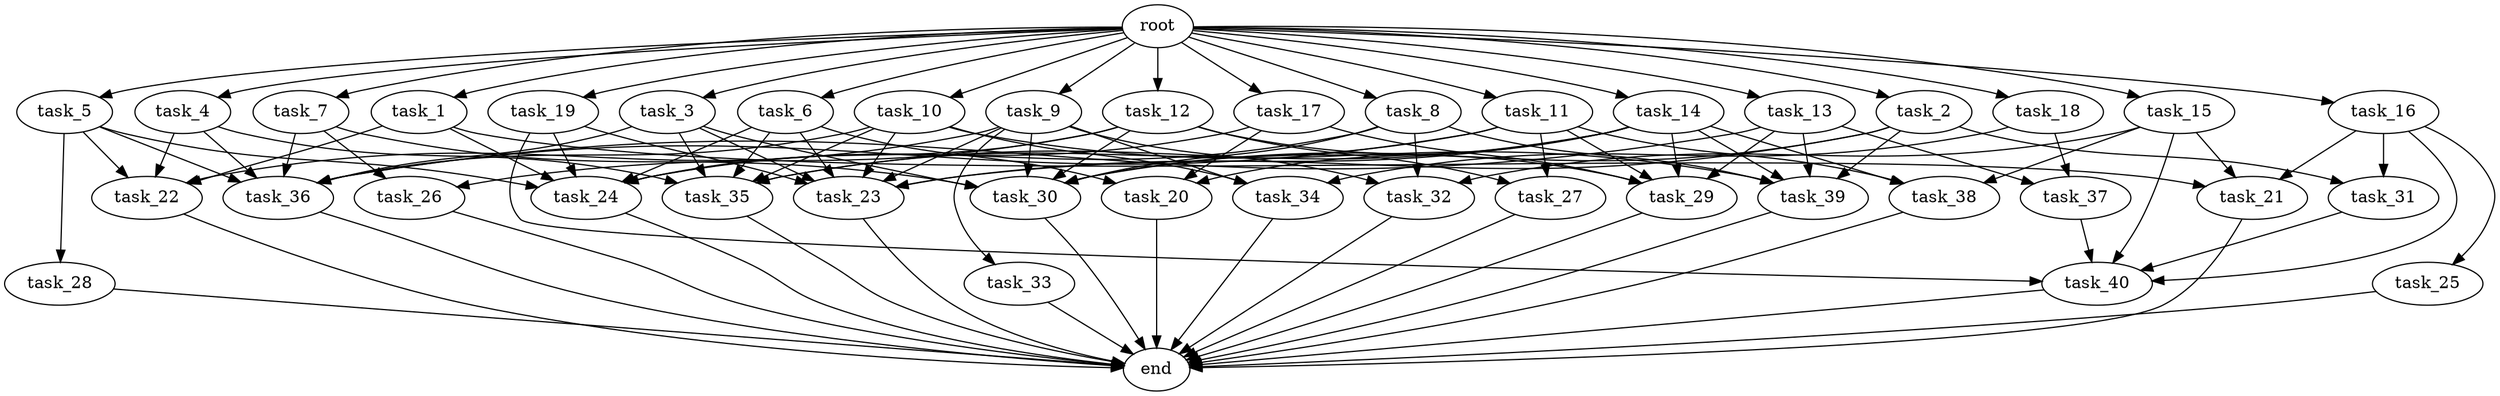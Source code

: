 digraph G {
  root [size="0.000000e+00"];
  task_1 [size="5.338616e+09"];
  task_2 [size="7.474032e+08"];
  task_3 [size="3.757074e+08"];
  task_4 [size="6.389062e+09"];
  task_5 [size="8.783536e+09"];
  task_6 [size="4.503892e+09"];
  task_7 [size="4.464640e+09"];
  task_8 [size="5.353147e+08"];
  task_9 [size="8.824919e+09"];
  task_10 [size="2.321976e+09"];
  task_11 [size="9.735254e+09"];
  task_12 [size="8.043161e+09"];
  task_13 [size="6.276003e+09"];
  task_14 [size="3.572248e+09"];
  task_15 [size="5.124269e+09"];
  task_16 [size="2.634782e+09"];
  task_17 [size="9.763291e+09"];
  task_18 [size="5.745475e+09"];
  task_19 [size="2.935151e+09"];
  task_20 [size="9.149879e+09"];
  task_21 [size="9.896768e+09"];
  task_22 [size="8.194208e+09"];
  task_23 [size="4.233161e+09"];
  task_24 [size="8.562392e+09"];
  task_25 [size="9.537835e+09"];
  task_26 [size="8.144221e+09"];
  task_27 [size="6.648701e+08"];
  task_28 [size="2.180074e+09"];
  task_29 [size="1.347991e+09"];
  task_30 [size="3.193661e+09"];
  task_31 [size="2.187079e+09"];
  task_32 [size="4.986593e+09"];
  task_33 [size="6.619390e+09"];
  task_34 [size="8.686172e+09"];
  task_35 [size="3.551317e+09"];
  task_36 [size="9.449088e+09"];
  task_37 [size="3.661149e+09"];
  task_38 [size="7.064478e+09"];
  task_39 [size="1.602509e+09"];
  task_40 [size="9.100210e+09"];
  end [size="0.000000e+00"];

  root -> task_1 [size="1.000000e-12"];
  root -> task_2 [size="1.000000e-12"];
  root -> task_3 [size="1.000000e-12"];
  root -> task_4 [size="1.000000e-12"];
  root -> task_5 [size="1.000000e-12"];
  root -> task_6 [size="1.000000e-12"];
  root -> task_7 [size="1.000000e-12"];
  root -> task_8 [size="1.000000e-12"];
  root -> task_9 [size="1.000000e-12"];
  root -> task_10 [size="1.000000e-12"];
  root -> task_11 [size="1.000000e-12"];
  root -> task_12 [size="1.000000e-12"];
  root -> task_13 [size="1.000000e-12"];
  root -> task_14 [size="1.000000e-12"];
  root -> task_15 [size="1.000000e-12"];
  root -> task_16 [size="1.000000e-12"];
  root -> task_17 [size="1.000000e-12"];
  root -> task_18 [size="1.000000e-12"];
  root -> task_19 [size="1.000000e-12"];
  task_1 -> task_21 [size="3.298923e+08"];
  task_1 -> task_22 [size="2.048552e+08"];
  task_1 -> task_24 [size="1.223199e+08"];
  task_2 -> task_23 [size="6.047373e+07"];
  task_2 -> task_30 [size="4.562372e+07"];
  task_2 -> task_31 [size="1.093540e+08"];
  task_2 -> task_39 [size="3.205019e+07"];
  task_3 -> task_23 [size="6.047373e+07"];
  task_3 -> task_30 [size="4.562372e+07"];
  task_3 -> task_35 [size="5.918862e+07"];
  task_3 -> task_36 [size="1.349870e+08"];
  task_4 -> task_22 [size="2.048552e+08"];
  task_4 -> task_35 [size="5.918862e+07"];
  task_4 -> task_36 [size="1.349870e+08"];
  task_5 -> task_22 [size="2.048552e+08"];
  task_5 -> task_24 [size="1.223199e+08"];
  task_5 -> task_28 [size="2.180074e+08"];
  task_5 -> task_36 [size="1.349870e+08"];
  task_6 -> task_20 [size="3.049960e+08"];
  task_6 -> task_23 [size="6.047373e+07"];
  task_6 -> task_24 [size="1.223199e+08"];
  task_6 -> task_35 [size="5.918862e+07"];
  task_7 -> task_26 [size="4.072110e+08"];
  task_7 -> task_30 [size="4.562372e+07"];
  task_7 -> task_36 [size="1.349870e+08"];
  task_8 -> task_24 [size="1.223199e+08"];
  task_8 -> task_30 [size="4.562372e+07"];
  task_8 -> task_32 [size="1.662198e+08"];
  task_8 -> task_39 [size="3.205019e+07"];
  task_9 -> task_22 [size="2.048552e+08"];
  task_9 -> task_23 [size="6.047373e+07"];
  task_9 -> task_30 [size="4.562372e+07"];
  task_9 -> task_32 [size="1.662198e+08"];
  task_9 -> task_33 [size="6.619390e+08"];
  task_9 -> task_34 [size="2.895391e+08"];
  task_10 -> task_23 [size="6.047373e+07"];
  task_10 -> task_34 [size="2.895391e+08"];
  task_10 -> task_35 [size="5.918862e+07"];
  task_10 -> task_36 [size="1.349870e+08"];
  task_10 -> task_39 [size="3.205019e+07"];
  task_11 -> task_27 [size="3.324351e+07"];
  task_11 -> task_29 [size="2.695982e+07"];
  task_11 -> task_35 [size="5.918862e+07"];
  task_11 -> task_36 [size="1.349870e+08"];
  task_11 -> task_38 [size="2.354826e+08"];
  task_12 -> task_24 [size="1.223199e+08"];
  task_12 -> task_26 [size="4.072110e+08"];
  task_12 -> task_27 [size="3.324351e+07"];
  task_12 -> task_29 [size="2.695982e+07"];
  task_12 -> task_30 [size="4.562372e+07"];
  task_13 -> task_29 [size="2.695982e+07"];
  task_13 -> task_36 [size="1.349870e+08"];
  task_13 -> task_37 [size="1.830574e+08"];
  task_13 -> task_39 [size="3.205019e+07"];
  task_14 -> task_20 [size="3.049960e+08"];
  task_14 -> task_23 [size="6.047373e+07"];
  task_14 -> task_29 [size="2.695982e+07"];
  task_14 -> task_30 [size="4.562372e+07"];
  task_14 -> task_35 [size="5.918862e+07"];
  task_14 -> task_38 [size="2.354826e+08"];
  task_14 -> task_39 [size="3.205019e+07"];
  task_15 -> task_21 [size="3.298923e+08"];
  task_15 -> task_32 [size="1.662198e+08"];
  task_15 -> task_38 [size="2.354826e+08"];
  task_15 -> task_40 [size="1.820042e+08"];
  task_16 -> task_21 [size="3.298923e+08"];
  task_16 -> task_25 [size="9.537835e+08"];
  task_16 -> task_31 [size="1.093540e+08"];
  task_16 -> task_40 [size="1.820042e+08"];
  task_17 -> task_20 [size="3.049960e+08"];
  task_17 -> task_24 [size="1.223199e+08"];
  task_17 -> task_29 [size="2.695982e+07"];
  task_18 -> task_34 [size="2.895391e+08"];
  task_18 -> task_37 [size="1.830574e+08"];
  task_19 -> task_23 [size="6.047373e+07"];
  task_19 -> task_24 [size="1.223199e+08"];
  task_19 -> task_40 [size="1.820042e+08"];
  task_20 -> end [size="1.000000e-12"];
  task_21 -> end [size="1.000000e-12"];
  task_22 -> end [size="1.000000e-12"];
  task_23 -> end [size="1.000000e-12"];
  task_24 -> end [size="1.000000e-12"];
  task_25 -> end [size="1.000000e-12"];
  task_26 -> end [size="1.000000e-12"];
  task_27 -> end [size="1.000000e-12"];
  task_28 -> end [size="1.000000e-12"];
  task_29 -> end [size="1.000000e-12"];
  task_30 -> end [size="1.000000e-12"];
  task_31 -> task_40 [size="1.820042e+08"];
  task_32 -> end [size="1.000000e-12"];
  task_33 -> end [size="1.000000e-12"];
  task_34 -> end [size="1.000000e-12"];
  task_35 -> end [size="1.000000e-12"];
  task_36 -> end [size="1.000000e-12"];
  task_37 -> task_40 [size="1.820042e+08"];
  task_38 -> end [size="1.000000e-12"];
  task_39 -> end [size="1.000000e-12"];
  task_40 -> end [size="1.000000e-12"];
}

